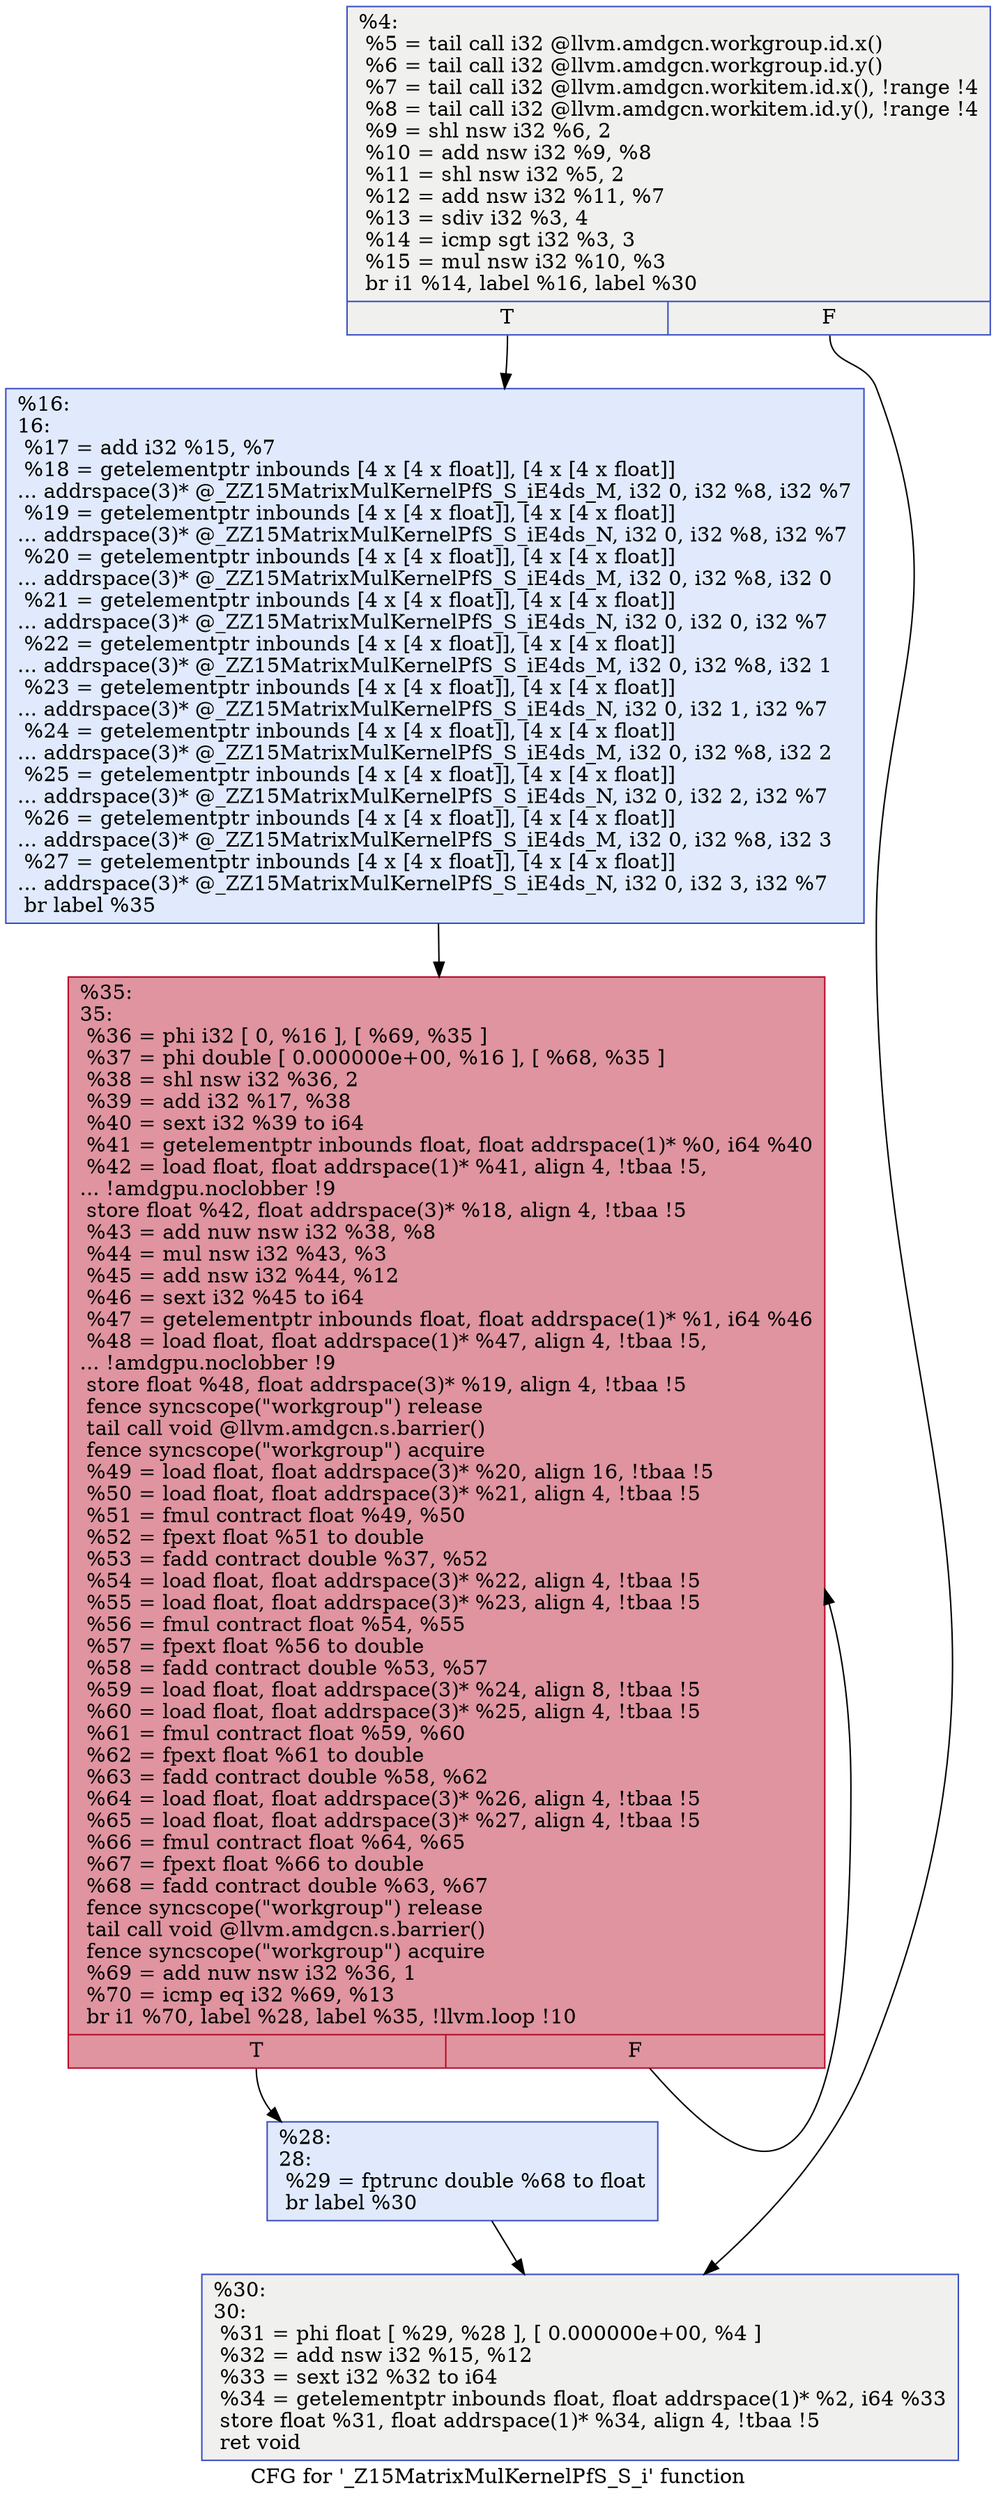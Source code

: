 digraph "CFG for '_Z15MatrixMulKernelPfS_S_i' function" {
	label="CFG for '_Z15MatrixMulKernelPfS_S_i' function";

	Node0x577db20 [shape=record,color="#3d50c3ff", style=filled, fillcolor="#dedcdb70",label="{%4:\l  %5 = tail call i32 @llvm.amdgcn.workgroup.id.x()\l  %6 = tail call i32 @llvm.amdgcn.workgroup.id.y()\l  %7 = tail call i32 @llvm.amdgcn.workitem.id.x(), !range !4\l  %8 = tail call i32 @llvm.amdgcn.workitem.id.y(), !range !4\l  %9 = shl nsw i32 %6, 2\l  %10 = add nsw i32 %9, %8\l  %11 = shl nsw i32 %5, 2\l  %12 = add nsw i32 %11, %7\l  %13 = sdiv i32 %3, 4\l  %14 = icmp sgt i32 %3, 3\l  %15 = mul nsw i32 %10, %3\l  br i1 %14, label %16, label %30\l|{<s0>T|<s1>F}}"];
	Node0x577db20:s0 -> Node0x577ffd0;
	Node0x577db20:s1 -> Node0x5780060;
	Node0x577ffd0 [shape=record,color="#3d50c3ff", style=filled, fillcolor="#b9d0f970",label="{%16:\l16:                                               \l  %17 = add i32 %15, %7\l  %18 = getelementptr inbounds [4 x [4 x float]], [4 x [4 x float]]\l... addrspace(3)* @_ZZ15MatrixMulKernelPfS_S_iE4ds_M, i32 0, i32 %8, i32 %7\l  %19 = getelementptr inbounds [4 x [4 x float]], [4 x [4 x float]]\l... addrspace(3)* @_ZZ15MatrixMulKernelPfS_S_iE4ds_N, i32 0, i32 %8, i32 %7\l  %20 = getelementptr inbounds [4 x [4 x float]], [4 x [4 x float]]\l... addrspace(3)* @_ZZ15MatrixMulKernelPfS_S_iE4ds_M, i32 0, i32 %8, i32 0\l  %21 = getelementptr inbounds [4 x [4 x float]], [4 x [4 x float]]\l... addrspace(3)* @_ZZ15MatrixMulKernelPfS_S_iE4ds_N, i32 0, i32 0, i32 %7\l  %22 = getelementptr inbounds [4 x [4 x float]], [4 x [4 x float]]\l... addrspace(3)* @_ZZ15MatrixMulKernelPfS_S_iE4ds_M, i32 0, i32 %8, i32 1\l  %23 = getelementptr inbounds [4 x [4 x float]], [4 x [4 x float]]\l... addrspace(3)* @_ZZ15MatrixMulKernelPfS_S_iE4ds_N, i32 0, i32 1, i32 %7\l  %24 = getelementptr inbounds [4 x [4 x float]], [4 x [4 x float]]\l... addrspace(3)* @_ZZ15MatrixMulKernelPfS_S_iE4ds_M, i32 0, i32 %8, i32 2\l  %25 = getelementptr inbounds [4 x [4 x float]], [4 x [4 x float]]\l... addrspace(3)* @_ZZ15MatrixMulKernelPfS_S_iE4ds_N, i32 0, i32 2, i32 %7\l  %26 = getelementptr inbounds [4 x [4 x float]], [4 x [4 x float]]\l... addrspace(3)* @_ZZ15MatrixMulKernelPfS_S_iE4ds_M, i32 0, i32 %8, i32 3\l  %27 = getelementptr inbounds [4 x [4 x float]], [4 x [4 x float]]\l... addrspace(3)* @_ZZ15MatrixMulKernelPfS_S_iE4ds_N, i32 0, i32 3, i32 %7\l  br label %35\l}"];
	Node0x577ffd0 -> Node0x5780300;
	Node0x5780cb0 [shape=record,color="#3d50c3ff", style=filled, fillcolor="#b9d0f970",label="{%28:\l28:                                               \l  %29 = fptrunc double %68 to float\l  br label %30\l}"];
	Node0x5780cb0 -> Node0x5780060;
	Node0x5780060 [shape=record,color="#3d50c3ff", style=filled, fillcolor="#dedcdb70",label="{%30:\l30:                                               \l  %31 = phi float [ %29, %28 ], [ 0.000000e+00, %4 ]\l  %32 = add nsw i32 %15, %12\l  %33 = sext i32 %32 to i64\l  %34 = getelementptr inbounds float, float addrspace(1)* %2, i64 %33\l  store float %31, float addrspace(1)* %34, align 4, !tbaa !5\l  ret void\l}"];
	Node0x5780300 [shape=record,color="#b70d28ff", style=filled, fillcolor="#b70d2870",label="{%35:\l35:                                               \l  %36 = phi i32 [ 0, %16 ], [ %69, %35 ]\l  %37 = phi double [ 0.000000e+00, %16 ], [ %68, %35 ]\l  %38 = shl nsw i32 %36, 2\l  %39 = add i32 %17, %38\l  %40 = sext i32 %39 to i64\l  %41 = getelementptr inbounds float, float addrspace(1)* %0, i64 %40\l  %42 = load float, float addrspace(1)* %41, align 4, !tbaa !5,\l... !amdgpu.noclobber !9\l  store float %42, float addrspace(3)* %18, align 4, !tbaa !5\l  %43 = add nuw nsw i32 %38, %8\l  %44 = mul nsw i32 %43, %3\l  %45 = add nsw i32 %44, %12\l  %46 = sext i32 %45 to i64\l  %47 = getelementptr inbounds float, float addrspace(1)* %1, i64 %46\l  %48 = load float, float addrspace(1)* %47, align 4, !tbaa !5,\l... !amdgpu.noclobber !9\l  store float %48, float addrspace(3)* %19, align 4, !tbaa !5\l  fence syncscope(\"workgroup\") release\l  tail call void @llvm.amdgcn.s.barrier()\l  fence syncscope(\"workgroup\") acquire\l  %49 = load float, float addrspace(3)* %20, align 16, !tbaa !5\l  %50 = load float, float addrspace(3)* %21, align 4, !tbaa !5\l  %51 = fmul contract float %49, %50\l  %52 = fpext float %51 to double\l  %53 = fadd contract double %37, %52\l  %54 = load float, float addrspace(3)* %22, align 4, !tbaa !5\l  %55 = load float, float addrspace(3)* %23, align 4, !tbaa !5\l  %56 = fmul contract float %54, %55\l  %57 = fpext float %56 to double\l  %58 = fadd contract double %53, %57\l  %59 = load float, float addrspace(3)* %24, align 8, !tbaa !5\l  %60 = load float, float addrspace(3)* %25, align 4, !tbaa !5\l  %61 = fmul contract float %59, %60\l  %62 = fpext float %61 to double\l  %63 = fadd contract double %58, %62\l  %64 = load float, float addrspace(3)* %26, align 4, !tbaa !5\l  %65 = load float, float addrspace(3)* %27, align 4, !tbaa !5\l  %66 = fmul contract float %64, %65\l  %67 = fpext float %66 to double\l  %68 = fadd contract double %63, %67\l  fence syncscope(\"workgroup\") release\l  tail call void @llvm.amdgcn.s.barrier()\l  fence syncscope(\"workgroup\") acquire\l  %69 = add nuw nsw i32 %36, 1\l  %70 = icmp eq i32 %69, %13\l  br i1 %70, label %28, label %35, !llvm.loop !10\l|{<s0>T|<s1>F}}"];
	Node0x5780300:s0 -> Node0x5780cb0;
	Node0x5780300:s1 -> Node0x5780300;
}
